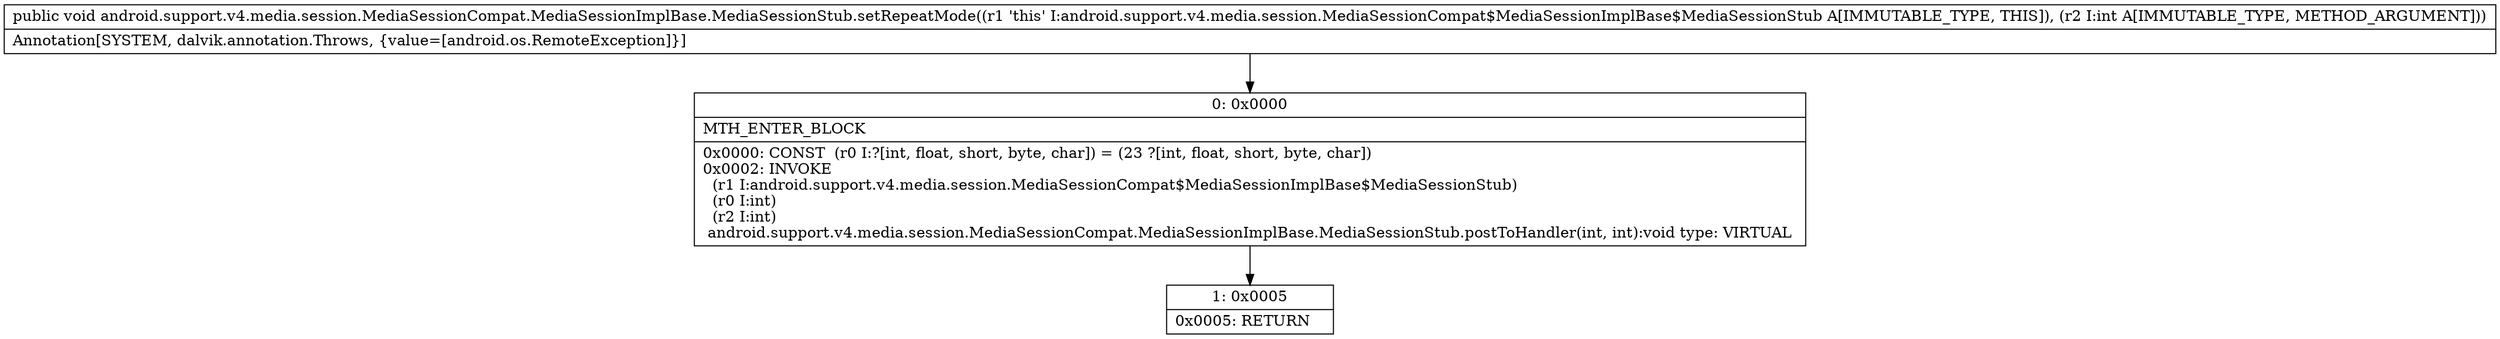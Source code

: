digraph "CFG forandroid.support.v4.media.session.MediaSessionCompat.MediaSessionImplBase.MediaSessionStub.setRepeatMode(I)V" {
Node_0 [shape=record,label="{0\:\ 0x0000|MTH_ENTER_BLOCK\l|0x0000: CONST  (r0 I:?[int, float, short, byte, char]) = (23 ?[int, float, short, byte, char]) \l0x0002: INVOKE  \l  (r1 I:android.support.v4.media.session.MediaSessionCompat$MediaSessionImplBase$MediaSessionStub)\l  (r0 I:int)\l  (r2 I:int)\l android.support.v4.media.session.MediaSessionCompat.MediaSessionImplBase.MediaSessionStub.postToHandler(int, int):void type: VIRTUAL \l}"];
Node_1 [shape=record,label="{1\:\ 0x0005|0x0005: RETURN   \l}"];
MethodNode[shape=record,label="{public void android.support.v4.media.session.MediaSessionCompat.MediaSessionImplBase.MediaSessionStub.setRepeatMode((r1 'this' I:android.support.v4.media.session.MediaSessionCompat$MediaSessionImplBase$MediaSessionStub A[IMMUTABLE_TYPE, THIS]), (r2 I:int A[IMMUTABLE_TYPE, METHOD_ARGUMENT]))  | Annotation[SYSTEM, dalvik.annotation.Throws, \{value=[android.os.RemoteException]\}]\l}"];
MethodNode -> Node_0;
Node_0 -> Node_1;
}

